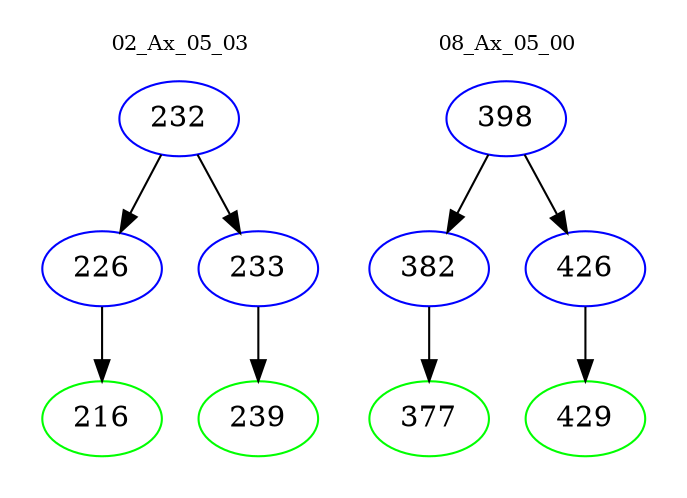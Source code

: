 digraph{
subgraph cluster_0 {
color = white
label = "02_Ax_05_03";
fontsize=10;
T0_232 [label="232", color="blue"]
T0_232 -> T0_226 [color="black"]
T0_226 [label="226", color="blue"]
T0_226 -> T0_216 [color="black"]
T0_216 [label="216", color="green"]
T0_232 -> T0_233 [color="black"]
T0_233 [label="233", color="blue"]
T0_233 -> T0_239 [color="black"]
T0_239 [label="239", color="green"]
}
subgraph cluster_1 {
color = white
label = "08_Ax_05_00";
fontsize=10;
T1_398 [label="398", color="blue"]
T1_398 -> T1_382 [color="black"]
T1_382 [label="382", color="blue"]
T1_382 -> T1_377 [color="black"]
T1_377 [label="377", color="green"]
T1_398 -> T1_426 [color="black"]
T1_426 [label="426", color="blue"]
T1_426 -> T1_429 [color="black"]
T1_429 [label="429", color="green"]
}
}
